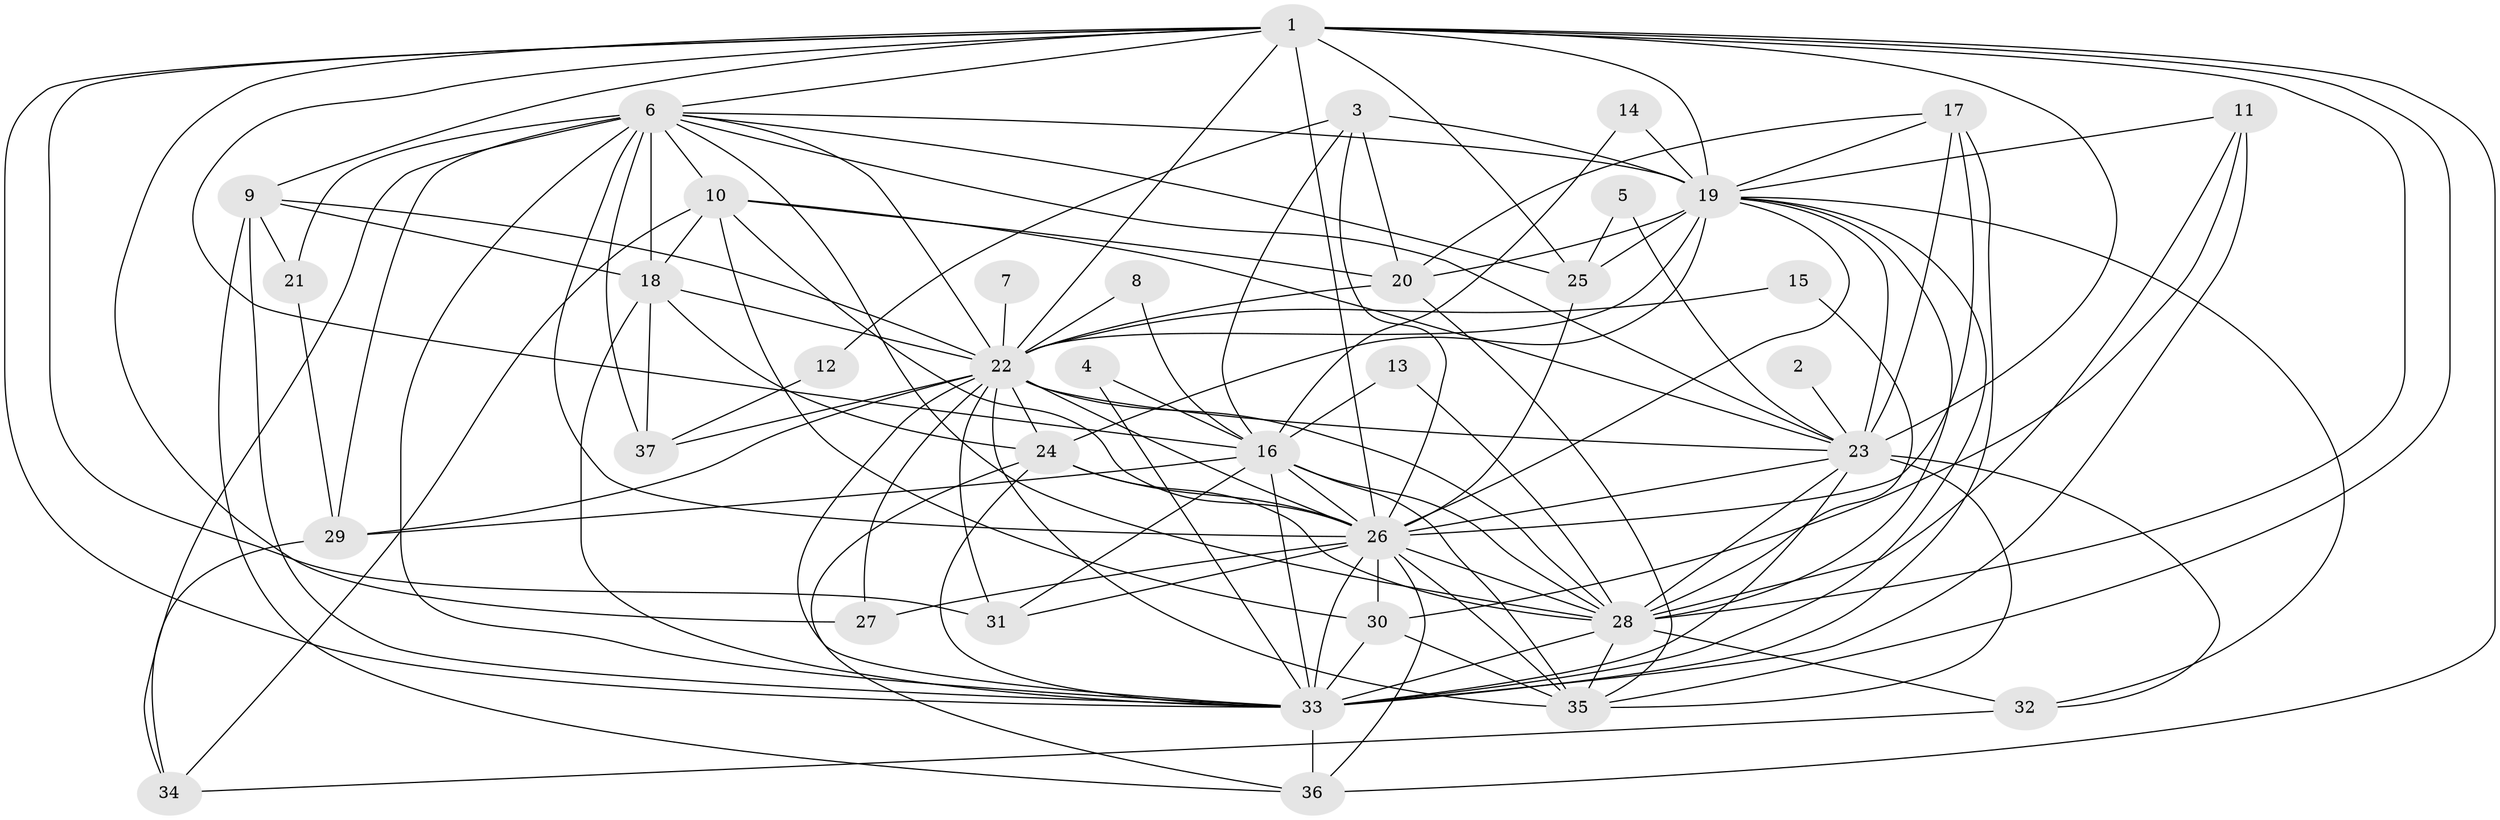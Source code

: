 // original degree distribution, {23: 0.008333333333333333, 20: 0.016666666666666666, 21: 0.008333333333333333, 24: 0.016666666666666666, 27: 0.008333333333333333, 28: 0.008333333333333333, 15: 0.016666666666666666, 14: 0.008333333333333333, 3: 0.15833333333333333, 7: 0.016666666666666666, 6: 0.03333333333333333, 2: 0.5666666666666667, 5: 0.03333333333333333, 4: 0.1}
// Generated by graph-tools (version 1.1) at 2025/36/03/04/25 23:36:20]
// undirected, 37 vertices, 124 edges
graph export_dot {
  node [color=gray90,style=filled];
  1;
  2;
  3;
  4;
  5;
  6;
  7;
  8;
  9;
  10;
  11;
  12;
  13;
  14;
  15;
  16;
  17;
  18;
  19;
  20;
  21;
  22;
  23;
  24;
  25;
  26;
  27;
  28;
  29;
  30;
  31;
  32;
  33;
  34;
  35;
  36;
  37;
  1 -- 6 [weight=2.0];
  1 -- 9 [weight=1.0];
  1 -- 16 [weight=1.0];
  1 -- 19 [weight=3.0];
  1 -- 22 [weight=1.0];
  1 -- 23 [weight=2.0];
  1 -- 25 [weight=1.0];
  1 -- 26 [weight=2.0];
  1 -- 27 [weight=1.0];
  1 -- 28 [weight=3.0];
  1 -- 31 [weight=1.0];
  1 -- 33 [weight=3.0];
  1 -- 35 [weight=1.0];
  1 -- 36 [weight=1.0];
  2 -- 23 [weight=1.0];
  3 -- 12 [weight=1.0];
  3 -- 16 [weight=1.0];
  3 -- 19 [weight=1.0];
  3 -- 20 [weight=1.0];
  3 -- 26 [weight=2.0];
  4 -- 16 [weight=1.0];
  4 -- 33 [weight=1.0];
  5 -- 23 [weight=1.0];
  5 -- 25 [weight=1.0];
  6 -- 10 [weight=1.0];
  6 -- 18 [weight=2.0];
  6 -- 19 [weight=3.0];
  6 -- 21 [weight=1.0];
  6 -- 22 [weight=1.0];
  6 -- 23 [weight=1.0];
  6 -- 25 [weight=1.0];
  6 -- 26 [weight=1.0];
  6 -- 28 [weight=1.0];
  6 -- 29 [weight=2.0];
  6 -- 33 [weight=3.0];
  6 -- 34 [weight=1.0];
  6 -- 37 [weight=1.0];
  7 -- 22 [weight=1.0];
  8 -- 16 [weight=1.0];
  8 -- 22 [weight=1.0];
  9 -- 18 [weight=1.0];
  9 -- 21 [weight=1.0];
  9 -- 22 [weight=1.0];
  9 -- 33 [weight=1.0];
  9 -- 36 [weight=1.0];
  10 -- 18 [weight=1.0];
  10 -- 20 [weight=1.0];
  10 -- 23 [weight=1.0];
  10 -- 26 [weight=1.0];
  10 -- 30 [weight=1.0];
  10 -- 34 [weight=1.0];
  11 -- 19 [weight=1.0];
  11 -- 28 [weight=3.0];
  11 -- 30 [weight=1.0];
  11 -- 33 [weight=1.0];
  12 -- 37 [weight=1.0];
  13 -- 16 [weight=1.0];
  13 -- 28 [weight=1.0];
  14 -- 16 [weight=1.0];
  14 -- 19 [weight=1.0];
  15 -- 22 [weight=1.0];
  15 -- 28 [weight=1.0];
  16 -- 26 [weight=3.0];
  16 -- 28 [weight=1.0];
  16 -- 29 [weight=1.0];
  16 -- 31 [weight=1.0];
  16 -- 33 [weight=1.0];
  16 -- 35 [weight=1.0];
  17 -- 19 [weight=1.0];
  17 -- 20 [weight=1.0];
  17 -- 23 [weight=1.0];
  17 -- 26 [weight=1.0];
  17 -- 33 [weight=1.0];
  18 -- 22 [weight=2.0];
  18 -- 24 [weight=1.0];
  18 -- 33 [weight=1.0];
  18 -- 37 [weight=2.0];
  19 -- 20 [weight=1.0];
  19 -- 22 [weight=5.0];
  19 -- 23 [weight=2.0];
  19 -- 24 [weight=1.0];
  19 -- 25 [weight=2.0];
  19 -- 26 [weight=2.0];
  19 -- 28 [weight=3.0];
  19 -- 32 [weight=1.0];
  19 -- 33 [weight=6.0];
  20 -- 22 [weight=1.0];
  20 -- 35 [weight=1.0];
  21 -- 29 [weight=1.0];
  22 -- 23 [weight=1.0];
  22 -- 24 [weight=2.0];
  22 -- 26 [weight=2.0];
  22 -- 27 [weight=1.0];
  22 -- 28 [weight=1.0];
  22 -- 29 [weight=1.0];
  22 -- 31 [weight=1.0];
  22 -- 33 [weight=4.0];
  22 -- 35 [weight=1.0];
  22 -- 37 [weight=1.0];
  23 -- 26 [weight=2.0];
  23 -- 28 [weight=2.0];
  23 -- 32 [weight=1.0];
  23 -- 33 [weight=4.0];
  23 -- 35 [weight=1.0];
  24 -- 26 [weight=1.0];
  24 -- 28 [weight=1.0];
  24 -- 33 [weight=1.0];
  24 -- 36 [weight=1.0];
  25 -- 26 [weight=1.0];
  26 -- 27 [weight=1.0];
  26 -- 28 [weight=2.0];
  26 -- 30 [weight=1.0];
  26 -- 31 [weight=1.0];
  26 -- 33 [weight=4.0];
  26 -- 35 [weight=1.0];
  26 -- 36 [weight=1.0];
  28 -- 32 [weight=1.0];
  28 -- 33 [weight=3.0];
  28 -- 35 [weight=1.0];
  29 -- 34 [weight=1.0];
  30 -- 33 [weight=1.0];
  30 -- 35 [weight=1.0];
  32 -- 34 [weight=1.0];
  33 -- 36 [weight=1.0];
}
